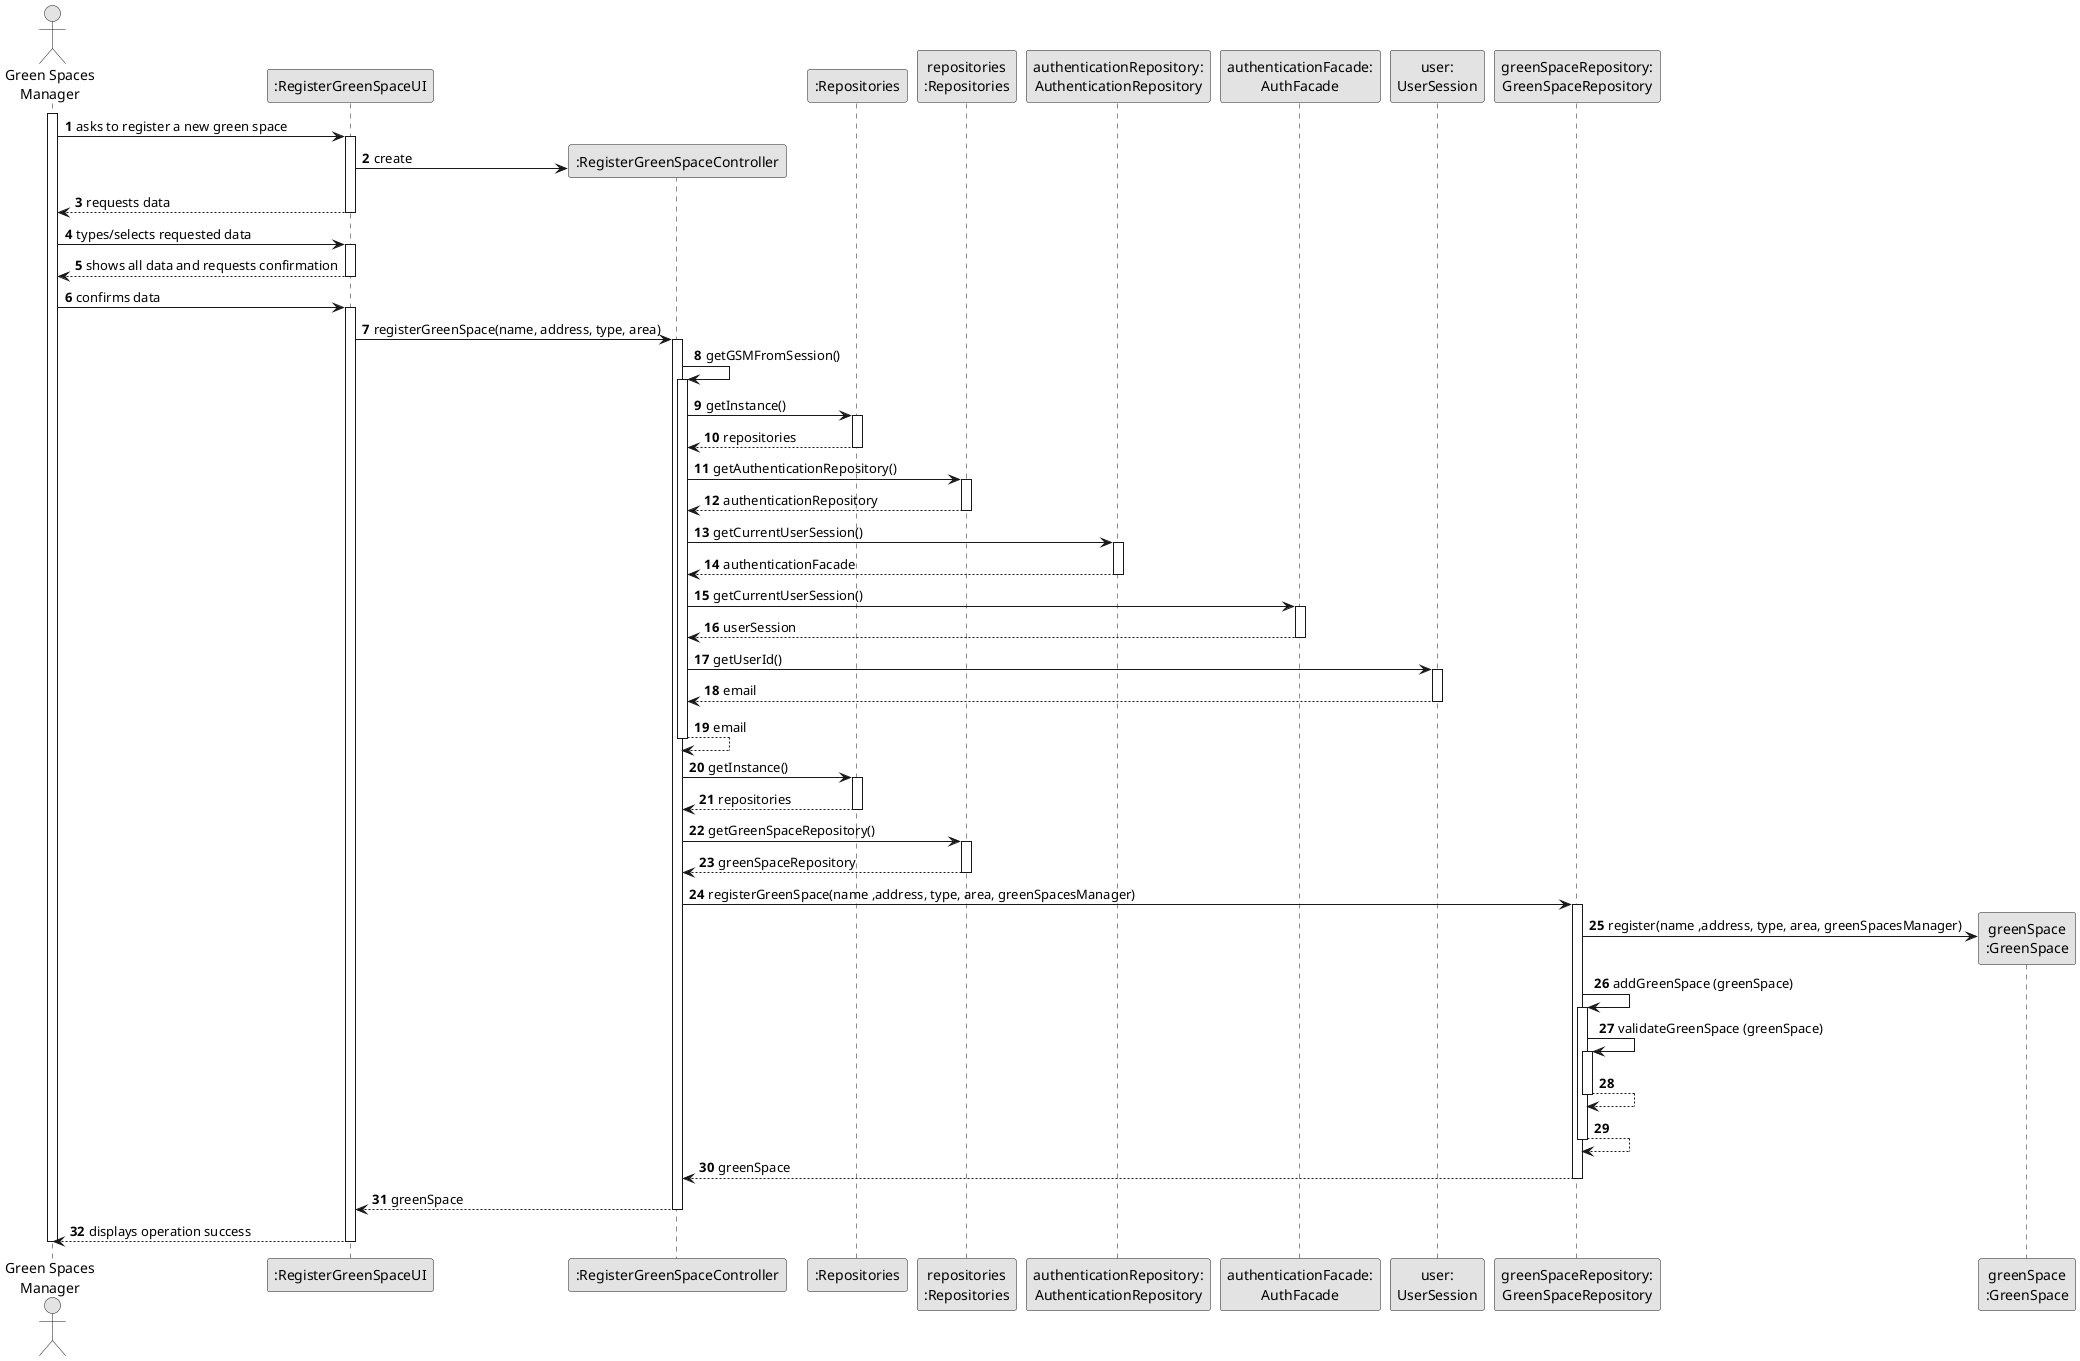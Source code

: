 @startuml
skinparam monochrome true
skinparam packageStyle rectangle
skinparam shadowing false

autonumber

'hide footbox
actor "Green Spaces\nManager" as GSM
participant ":RegisterGreenSpaceUI" as UI
participant ":RegisterGreenSpaceController" as CTRL
participant ":Repositories" as REP
participant "repositories\n:Repositories" as REPS
participant "authenticationRepository:\nAuthenticationRepository" as authentication
participant "authenticationFacade:\nAuthFacade" as authFacade
participant "user:\nUserSession" as user
participant "greenSpaceRepository:\nGreenSpaceRepository" as greenSpaceRepository
participant "greenSpace\n:GreenSpace" as GREENSPACE

activate GSM

    GSM -> UI : asks to register a new green space
    activate UI

        UI -> CTRL** : create

    UI --> GSM : requests data
    deactivate UI

    GSM -> UI : types/selects requested data
    activate UI

    UI --> GSM : shows all data and requests confirmation
    deactivate UI

    GSM -> UI : confirms data
    activate UI

        UI -> CTRL: registerGreenSpace(name, address, type, area)
        activate CTRL

            CTRL -> CTRL: getGSMFromSession()
            activate CTRL

            CTRL -> REP: getInstance()
            activate REP

            REP --> CTRL: repositories
            deactivate REP

            CTRL -> REPS: getAuthenticationRepository()
            activate REPS

            REPS --> CTRL: authenticationRepository
            deactivate REPS

            CTRL -> authentication: getCurrentUserSession()
            activate authentication

            authentication --> CTRL: authenticationFacade
            deactivate authentication

            CTRL -> authFacade: getCurrentUserSession()
            activate authFacade

            authFacade --> CTRL: userSession
            deactivate authFacade

            CTRL -> user: getUserId()
            activate user

            user --> CTRL: email
            deactivate user

            CTRL --> CTRL: email
            deactivate CTRL

            CTRL -> REP: getInstance()
            activate REP

            REP --> CTRL: repositories
            deactivate REP

            CTRL -> REPS: getGreenSpaceRepository()
            activate REPS

            REPS --> CTRL: greenSpaceRepository
            deactivate REPS

            CTRL -> greenSpaceRepository: registerGreenSpace(name ,address, type, area, greenSpacesManager)
            activate greenSpaceRepository

                greenSpaceRepository -> GREENSPACE** : register(name ,address, type, area, greenSpacesManager)

                greenSpaceRepository -> greenSpaceRepository: addGreenSpace (greenSpace)
                activate greenSpaceRepository

                greenSpaceRepository -> greenSpaceRepository: validateGreenSpace (greenSpace)
                activate greenSpaceRepository

                greenSpaceRepository --> greenSpaceRepository
                deactivate greenSpaceRepository

                greenSpaceRepository --> greenSpaceRepository
                deactivate greenSpaceRepository

            greenSpaceRepository --> CTRL: greenSpace
            deactivate greenSpaceRepository

        CTRL --> UI: greenSpace
        deactivate CTRL

    UI --> GSM : displays operation success
    deactivate UI

deactivate GSM

@enduml